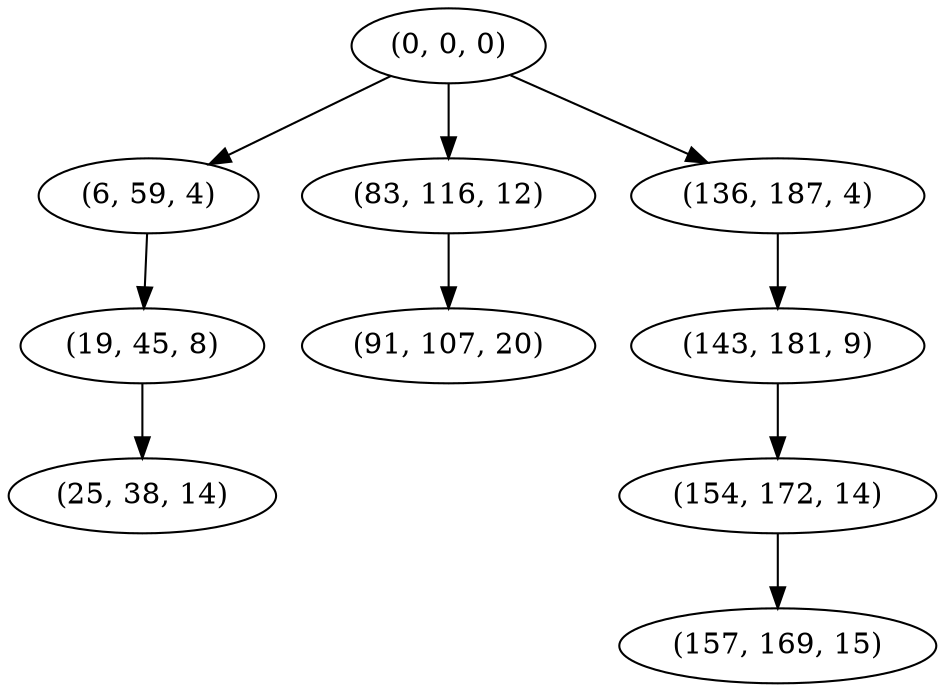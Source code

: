digraph tree {
    "(0, 0, 0)";
    "(6, 59, 4)";
    "(19, 45, 8)";
    "(25, 38, 14)";
    "(83, 116, 12)";
    "(91, 107, 20)";
    "(136, 187, 4)";
    "(143, 181, 9)";
    "(154, 172, 14)";
    "(157, 169, 15)";
    "(0, 0, 0)" -> "(6, 59, 4)";
    "(0, 0, 0)" -> "(83, 116, 12)";
    "(0, 0, 0)" -> "(136, 187, 4)";
    "(6, 59, 4)" -> "(19, 45, 8)";
    "(19, 45, 8)" -> "(25, 38, 14)";
    "(83, 116, 12)" -> "(91, 107, 20)";
    "(136, 187, 4)" -> "(143, 181, 9)";
    "(143, 181, 9)" -> "(154, 172, 14)";
    "(154, 172, 14)" -> "(157, 169, 15)";
}
